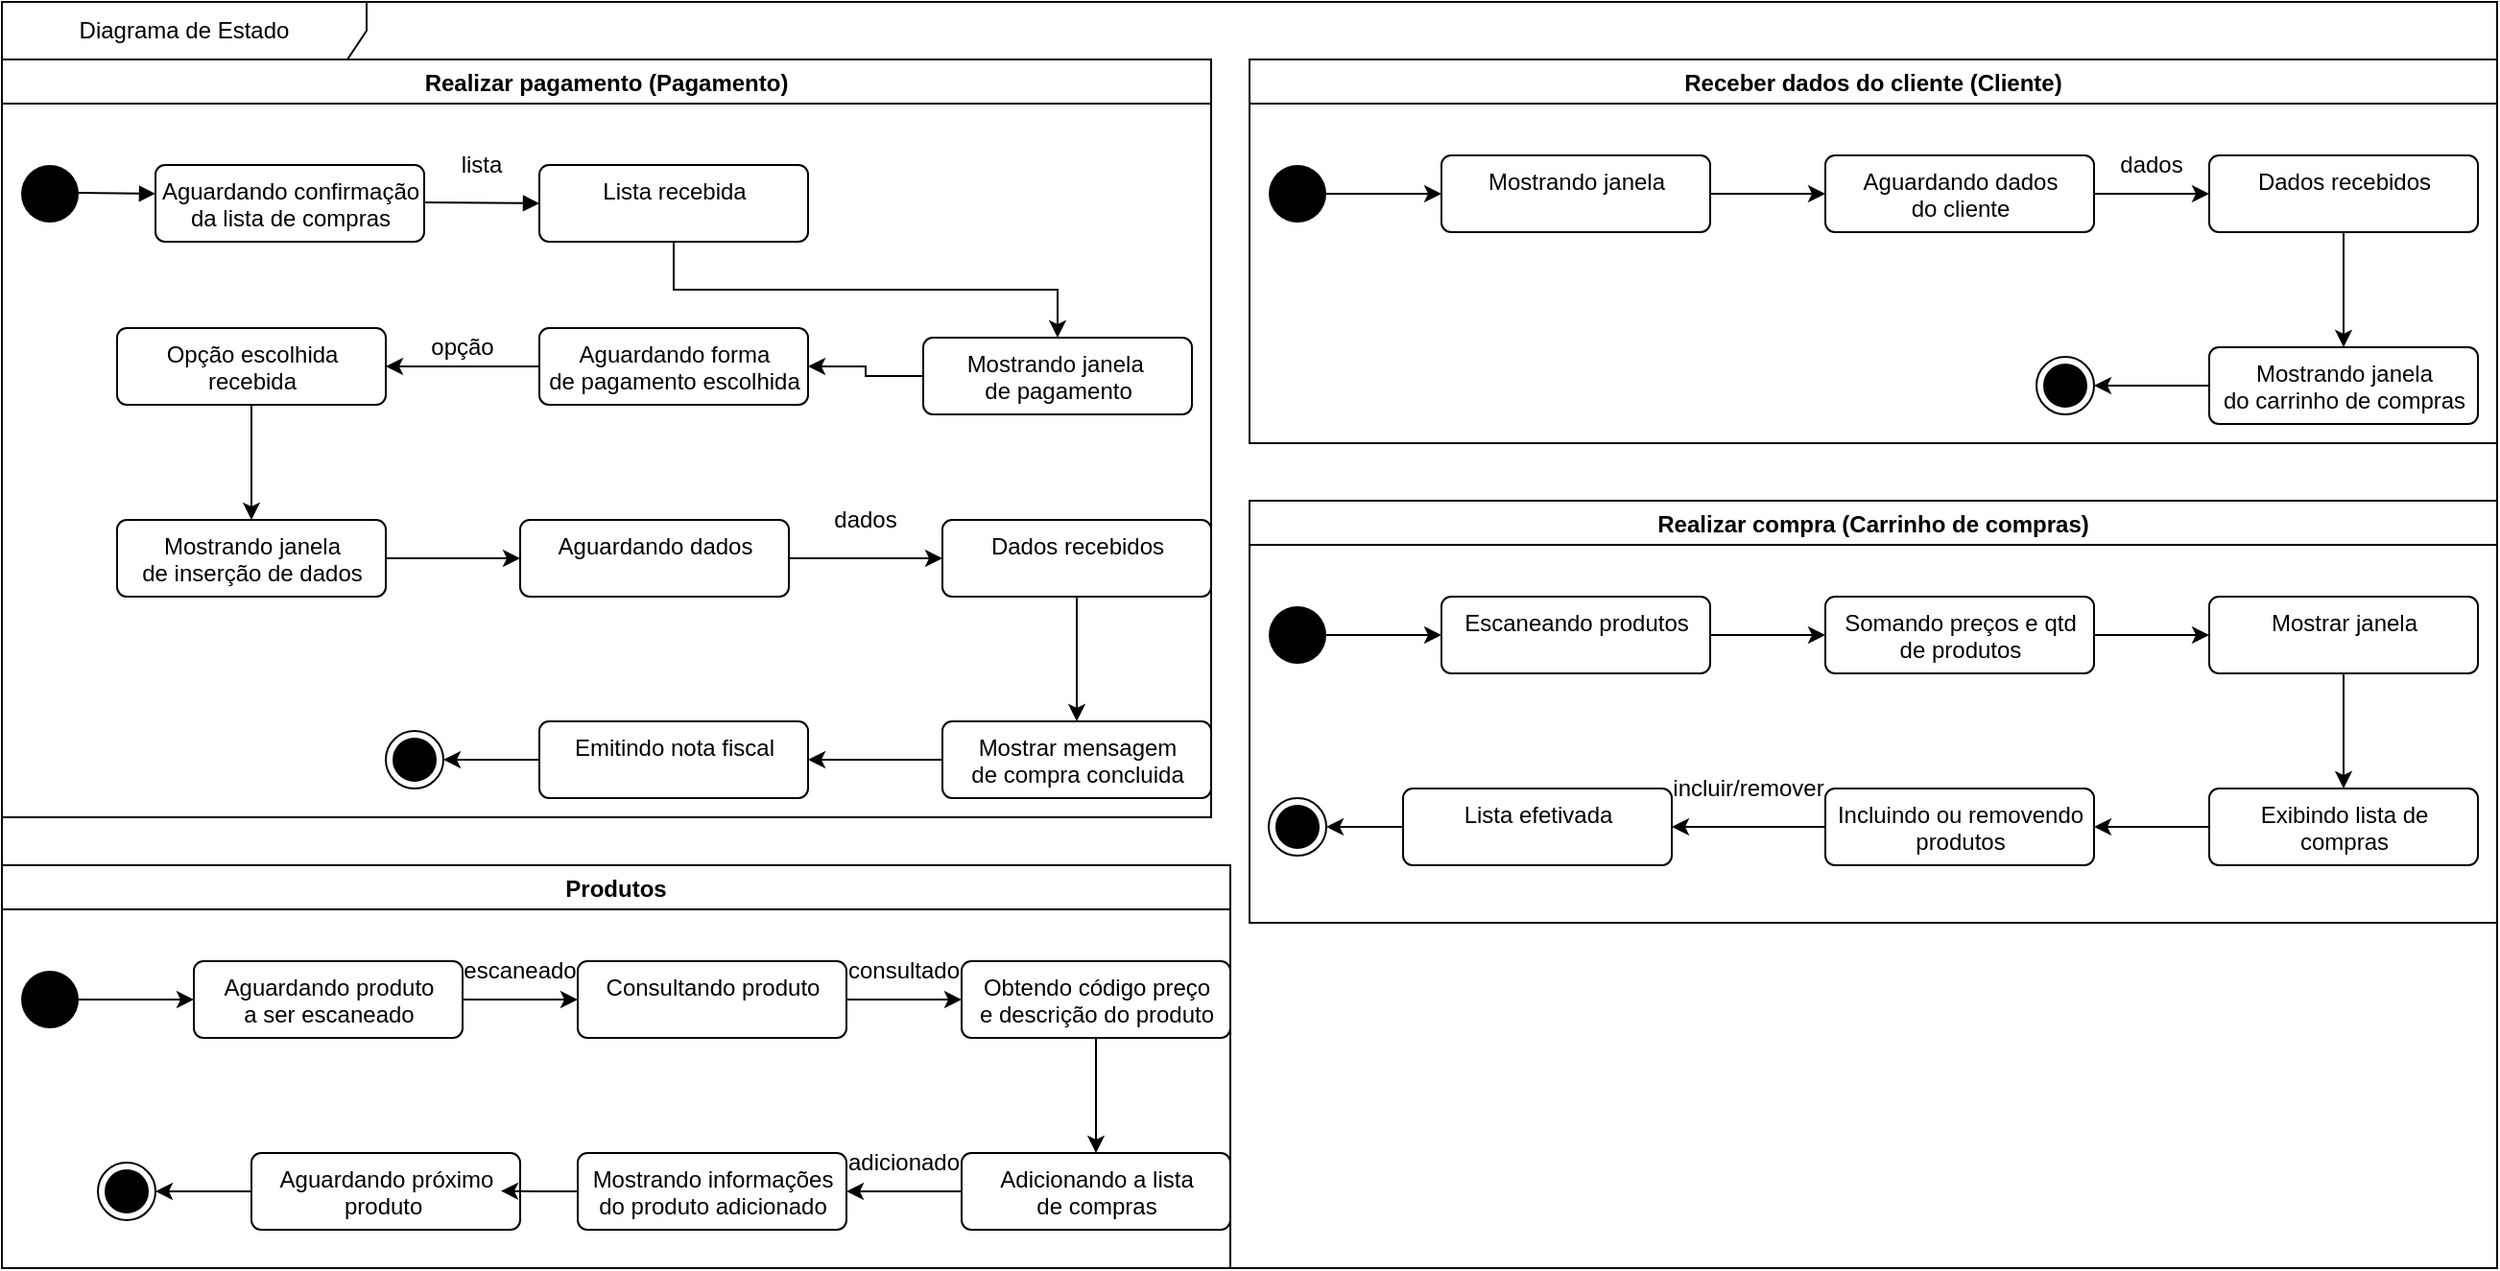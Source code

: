 <mxfile version="19.0.0" type="github">
  <diagram id="4aUw_wrClPsjFu7yYyRC" name="Page-1">
    <mxGraphModel dx="1218" dy="743" grid="1" gridSize="10" guides="1" tooltips="1" connect="1" arrows="1" fold="1" page="1" pageScale="1" pageWidth="827" pageHeight="1169" math="0" shadow="0">
      <root>
        <mxCell id="0" />
        <mxCell id="1" parent="0" />
        <mxCell id="NF2p5wCzMgQzKfVqhTqe-2" value="Realizar pagamento (Pagamento)" style="swimlane;" vertex="1" parent="1">
          <mxGeometry x="40" y="180" width="630" height="395" as="geometry" />
        </mxCell>
        <mxCell id="NF2p5wCzMgQzKfVqhTqe-5" value="" style="ellipse;fillColor=#000000;strokeColor=none;" vertex="1" parent="NF2p5wCzMgQzKfVqhTqe-2">
          <mxGeometry x="10" y="55" width="30" height="30" as="geometry" />
        </mxCell>
        <mxCell id="NF2p5wCzMgQzKfVqhTqe-11" value="" style="html=1;verticalAlign=bottom;labelBackgroundColor=none;endArrow=block;endFill=1;rounded=0;" edge="1" parent="NF2p5wCzMgQzKfVqhTqe-2">
          <mxGeometry width="160" relative="1" as="geometry">
            <mxPoint x="220" y="74.5" as="sourcePoint" />
            <mxPoint x="280" y="75" as="targetPoint" />
          </mxGeometry>
        </mxCell>
        <mxCell id="NF2p5wCzMgQzKfVqhTqe-12" value="Mostrando janela&amp;nbsp;&lt;br&gt;de pagamento" style="html=1;align=center;verticalAlign=top;rounded=1;absoluteArcSize=1;arcSize=10;dashed=0;" vertex="1" parent="NF2p5wCzMgQzKfVqhTqe-2">
          <mxGeometry x="480" y="145" width="140" height="40" as="geometry" />
        </mxCell>
        <UserObject label="opção" placeholders="1" id="NF2p5wCzMgQzKfVqhTqe-21">
          <mxCell style="text;html=1;strokeColor=none;fillColor=none;align=center;verticalAlign=middle;whiteSpace=wrap;overflow=hidden;" vertex="1" parent="NF2p5wCzMgQzKfVqhTqe-2">
            <mxGeometry x="190" y="140" width="100" height="20" as="geometry" />
          </mxCell>
        </UserObject>
        <UserObject label="dados" placeholders="1" id="NF2p5wCzMgQzKfVqhTqe-28">
          <mxCell style="text;html=1;strokeColor=none;fillColor=none;align=center;verticalAlign=middle;whiteSpace=wrap;overflow=hidden;" vertex="1" parent="NF2p5wCzMgQzKfVqhTqe-2">
            <mxGeometry x="400" y="230" width="100" height="20" as="geometry" />
          </mxCell>
        </UserObject>
        <mxCell id="NF2p5wCzMgQzKfVqhTqe-33" style="edgeStyle=orthogonalEdgeStyle;rounded=0;orthogonalLoop=1;jettySize=auto;html=1;exitX=0;exitY=0.5;exitDx=0;exitDy=0;entryX=1;entryY=0.5;entryDx=0;entryDy=0;" edge="1" parent="NF2p5wCzMgQzKfVqhTqe-2" source="NF2p5wCzMgQzKfVqhTqe-30" target="NF2p5wCzMgQzKfVqhTqe-32">
          <mxGeometry relative="1" as="geometry" />
        </mxCell>
        <mxCell id="NF2p5wCzMgQzKfVqhTqe-30" value="Mostrar mensagem&lt;br&gt;de compra concluida" style="html=1;align=center;verticalAlign=top;rounded=1;absoluteArcSize=1;arcSize=10;dashed=0;" vertex="1" parent="NF2p5wCzMgQzKfVqhTqe-2">
          <mxGeometry x="490" y="345" width="140" height="40" as="geometry" />
        </mxCell>
        <mxCell id="NF2p5wCzMgQzKfVqhTqe-32" value="Emitindo nota fiscal" style="html=1;align=center;verticalAlign=top;rounded=1;absoluteArcSize=1;arcSize=10;dashed=0;" vertex="1" parent="NF2p5wCzMgQzKfVqhTqe-2">
          <mxGeometry x="280" y="345" width="140" height="40" as="geometry" />
        </mxCell>
        <mxCell id="NF2p5wCzMgQzKfVqhTqe-34" value="" style="ellipse;html=1;shape=endState;fillColor=#000000;strokeColor=#000000;" vertex="1" parent="NF2p5wCzMgQzKfVqhTqe-2">
          <mxGeometry x="200" y="350" width="30" height="30" as="geometry" />
        </mxCell>
        <mxCell id="NF2p5wCzMgQzKfVqhTqe-35" style="edgeStyle=orthogonalEdgeStyle;rounded=0;orthogonalLoop=1;jettySize=auto;html=1;exitX=0;exitY=0.5;exitDx=0;exitDy=0;entryX=1;entryY=0.5;entryDx=0;entryDy=0;" edge="1" parent="NF2p5wCzMgQzKfVqhTqe-2" source="NF2p5wCzMgQzKfVqhTqe-32" target="NF2p5wCzMgQzKfVqhTqe-34">
          <mxGeometry relative="1" as="geometry" />
        </mxCell>
        <mxCell id="NF2p5wCzMgQzKfVqhTqe-8" value="Aguardando confirmação&lt;br&gt;da lista de compras" style="html=1;align=center;verticalAlign=top;rounded=1;absoluteArcSize=1;arcSize=10;dashed=0;" vertex="1" parent="NF2p5wCzMgQzKfVqhTqe-2">
          <mxGeometry x="80" y="55" width="140" height="40" as="geometry" />
        </mxCell>
        <mxCell id="NF2p5wCzMgQzKfVqhTqe-10" value="Lista recebida" style="html=1;align=center;verticalAlign=top;rounded=1;absoluteArcSize=1;arcSize=10;dashed=0;" vertex="1" parent="NF2p5wCzMgQzKfVqhTqe-2">
          <mxGeometry x="280" y="55" width="140" height="40" as="geometry" />
        </mxCell>
        <UserObject label="lista" placeholders="1" id="NF2p5wCzMgQzKfVqhTqe-36">
          <mxCell style="text;html=1;strokeColor=none;fillColor=none;align=center;verticalAlign=middle;whiteSpace=wrap;overflow=hidden;" vertex="1" parent="NF2p5wCzMgQzKfVqhTqe-2">
            <mxGeometry x="200" y="45" width="100" height="20" as="geometry" />
          </mxCell>
        </UserObject>
        <mxCell id="NF2p5wCzMgQzKfVqhTqe-14" style="edgeStyle=orthogonalEdgeStyle;rounded=0;orthogonalLoop=1;jettySize=auto;html=1;exitX=0.5;exitY=1;exitDx=0;exitDy=0;entryX=0.5;entryY=0;entryDx=0;entryDy=0;" edge="1" parent="NF2p5wCzMgQzKfVqhTqe-2" source="NF2p5wCzMgQzKfVqhTqe-10" target="NF2p5wCzMgQzKfVqhTqe-12">
          <mxGeometry relative="1" as="geometry">
            <mxPoint x="550" y="140" as="targetPoint" />
          </mxGeometry>
        </mxCell>
        <mxCell id="NF2p5wCzMgQzKfVqhTqe-7" value="" style="html=1;verticalAlign=bottom;labelBackgroundColor=none;endArrow=block;endFill=1;rounded=0;" edge="1" parent="1">
          <mxGeometry width="160" relative="1" as="geometry">
            <mxPoint x="80" y="249.5" as="sourcePoint" />
            <mxPoint x="120" y="250" as="targetPoint" />
          </mxGeometry>
        </mxCell>
        <mxCell id="NF2p5wCzMgQzKfVqhTqe-20" style="edgeStyle=orthogonalEdgeStyle;rounded=0;orthogonalLoop=1;jettySize=auto;html=1;exitX=0;exitY=0.5;exitDx=0;exitDy=0;" edge="1" parent="1" source="NF2p5wCzMgQzKfVqhTqe-16" target="NF2p5wCzMgQzKfVqhTqe-19">
          <mxGeometry relative="1" as="geometry" />
        </mxCell>
        <mxCell id="NF2p5wCzMgQzKfVqhTqe-16" value="Aguardando forma&lt;br&gt;de pagamento escolhida" style="html=1;align=center;verticalAlign=top;rounded=1;absoluteArcSize=1;arcSize=10;dashed=0;" vertex="1" parent="1">
          <mxGeometry x="320" y="320" width="140" height="40" as="geometry" />
        </mxCell>
        <mxCell id="NF2p5wCzMgQzKfVqhTqe-17" style="edgeStyle=orthogonalEdgeStyle;rounded=0;orthogonalLoop=1;jettySize=auto;html=1;exitX=0;exitY=0.5;exitDx=0;exitDy=0;" edge="1" parent="1" source="NF2p5wCzMgQzKfVqhTqe-12" target="NF2p5wCzMgQzKfVqhTqe-16">
          <mxGeometry relative="1" as="geometry" />
        </mxCell>
        <mxCell id="NF2p5wCzMgQzKfVqhTqe-23" style="edgeStyle=orthogonalEdgeStyle;rounded=0;orthogonalLoop=1;jettySize=auto;html=1;exitX=0.5;exitY=1;exitDx=0;exitDy=0;" edge="1" parent="1" source="NF2p5wCzMgQzKfVqhTqe-19" target="NF2p5wCzMgQzKfVqhTqe-22">
          <mxGeometry relative="1" as="geometry" />
        </mxCell>
        <mxCell id="NF2p5wCzMgQzKfVqhTqe-19" value="Opção escolhida&lt;br&gt;recebida" style="html=1;align=center;verticalAlign=top;rounded=1;absoluteArcSize=1;arcSize=10;dashed=0;" vertex="1" parent="1">
          <mxGeometry x="100" y="320" width="140" height="40" as="geometry" />
        </mxCell>
        <mxCell id="NF2p5wCzMgQzKfVqhTqe-25" style="edgeStyle=orthogonalEdgeStyle;rounded=0;orthogonalLoop=1;jettySize=auto;html=1;exitX=1;exitY=0.5;exitDx=0;exitDy=0;" edge="1" parent="1" source="NF2p5wCzMgQzKfVqhTqe-22" target="NF2p5wCzMgQzKfVqhTqe-24">
          <mxGeometry relative="1" as="geometry" />
        </mxCell>
        <mxCell id="NF2p5wCzMgQzKfVqhTqe-22" value="Mostrando janela&lt;br&gt;de inserção de dados" style="html=1;align=center;verticalAlign=top;rounded=1;absoluteArcSize=1;arcSize=10;dashed=0;" vertex="1" parent="1">
          <mxGeometry x="100" y="420" width="140" height="40" as="geometry" />
        </mxCell>
        <mxCell id="NF2p5wCzMgQzKfVqhTqe-27" style="edgeStyle=orthogonalEdgeStyle;rounded=0;orthogonalLoop=1;jettySize=auto;html=1;exitX=1;exitY=0.5;exitDx=0;exitDy=0;entryX=0;entryY=0.5;entryDx=0;entryDy=0;" edge="1" parent="1" source="NF2p5wCzMgQzKfVqhTqe-24" target="NF2p5wCzMgQzKfVqhTqe-26">
          <mxGeometry relative="1" as="geometry" />
        </mxCell>
        <mxCell id="NF2p5wCzMgQzKfVqhTqe-24" value="Aguardando dados" style="html=1;align=center;verticalAlign=top;rounded=1;absoluteArcSize=1;arcSize=10;dashed=0;" vertex="1" parent="1">
          <mxGeometry x="310" y="420" width="140" height="40" as="geometry" />
        </mxCell>
        <mxCell id="NF2p5wCzMgQzKfVqhTqe-31" style="edgeStyle=orthogonalEdgeStyle;rounded=0;orthogonalLoop=1;jettySize=auto;html=1;exitX=0.5;exitY=1;exitDx=0;exitDy=0;entryX=0.5;entryY=0;entryDx=0;entryDy=0;" edge="1" parent="1" source="NF2p5wCzMgQzKfVqhTqe-26" target="NF2p5wCzMgQzKfVqhTqe-30">
          <mxGeometry relative="1" as="geometry" />
        </mxCell>
        <mxCell id="NF2p5wCzMgQzKfVqhTqe-26" value="Dados recebidos" style="html=1;align=center;verticalAlign=top;rounded=1;absoluteArcSize=1;arcSize=10;dashed=0;" vertex="1" parent="1">
          <mxGeometry x="530" y="420" width="140" height="40" as="geometry" />
        </mxCell>
        <mxCell id="NF2p5wCzMgQzKfVqhTqe-52" value="Receber dados do cliente (Cliente)" style="swimlane;" vertex="1" parent="1">
          <mxGeometry x="690" y="180" width="650" height="200" as="geometry" />
        </mxCell>
        <mxCell id="NF2p5wCzMgQzKfVqhTqe-76" style="edgeStyle=orthogonalEdgeStyle;rounded=0;orthogonalLoop=1;jettySize=auto;html=1;exitX=1;exitY=0.5;exitDx=0;exitDy=0;entryX=0;entryY=0.5;entryDx=0;entryDy=0;" edge="1" parent="NF2p5wCzMgQzKfVqhTqe-52" source="NF2p5wCzMgQzKfVqhTqe-53" target="NF2p5wCzMgQzKfVqhTqe-66">
          <mxGeometry relative="1" as="geometry" />
        </mxCell>
        <mxCell id="NF2p5wCzMgQzKfVqhTqe-53" value="" style="ellipse;fillColor=#000000;strokeColor=none;" vertex="1" parent="NF2p5wCzMgQzKfVqhTqe-52">
          <mxGeometry x="10" y="55" width="30" height="30" as="geometry" />
        </mxCell>
        <mxCell id="NF2p5wCzMgQzKfVqhTqe-70" style="edgeStyle=orthogonalEdgeStyle;rounded=0;orthogonalLoop=1;jettySize=auto;html=1;entryX=0;entryY=0.5;entryDx=0;entryDy=0;" edge="1" parent="NF2p5wCzMgQzKfVqhTqe-52" source="NF2p5wCzMgQzKfVqhTqe-66" target="NF2p5wCzMgQzKfVqhTqe-67">
          <mxGeometry relative="1" as="geometry" />
        </mxCell>
        <mxCell id="NF2p5wCzMgQzKfVqhTqe-66" value="Mostrando janela" style="html=1;align=center;verticalAlign=top;rounded=1;absoluteArcSize=1;arcSize=10;dashed=0;" vertex="1" parent="NF2p5wCzMgQzKfVqhTqe-52">
          <mxGeometry x="100" y="50" width="140" height="40" as="geometry" />
        </mxCell>
        <mxCell id="NF2p5wCzMgQzKfVqhTqe-71" style="edgeStyle=orthogonalEdgeStyle;rounded=0;orthogonalLoop=1;jettySize=auto;html=1;entryX=0;entryY=0.5;entryDx=0;entryDy=0;" edge="1" parent="NF2p5wCzMgQzKfVqhTqe-52" source="NF2p5wCzMgQzKfVqhTqe-67" target="NF2p5wCzMgQzKfVqhTqe-68">
          <mxGeometry relative="1" as="geometry" />
        </mxCell>
        <mxCell id="NF2p5wCzMgQzKfVqhTqe-67" value="Aguardando dados&lt;br&gt;do cliente" style="html=1;align=center;verticalAlign=top;rounded=1;absoluteArcSize=1;arcSize=10;dashed=0;" vertex="1" parent="NF2p5wCzMgQzKfVqhTqe-52">
          <mxGeometry x="300" y="50" width="140" height="40" as="geometry" />
        </mxCell>
        <mxCell id="NF2p5wCzMgQzKfVqhTqe-73" style="edgeStyle=orthogonalEdgeStyle;rounded=0;orthogonalLoop=1;jettySize=auto;html=1;exitX=0.5;exitY=1;exitDx=0;exitDy=0;" edge="1" parent="NF2p5wCzMgQzKfVqhTqe-52" source="NF2p5wCzMgQzKfVqhTqe-68">
          <mxGeometry relative="1" as="geometry">
            <mxPoint x="570" y="150" as="targetPoint" />
          </mxGeometry>
        </mxCell>
        <mxCell id="NF2p5wCzMgQzKfVqhTqe-68" value="Dados recebidos" style="html=1;align=center;verticalAlign=top;rounded=1;absoluteArcSize=1;arcSize=10;dashed=0;" vertex="1" parent="NF2p5wCzMgQzKfVqhTqe-52">
          <mxGeometry x="500" y="50" width="140" height="40" as="geometry" />
        </mxCell>
        <mxCell id="NF2p5wCzMgQzKfVqhTqe-75" style="edgeStyle=orthogonalEdgeStyle;rounded=0;orthogonalLoop=1;jettySize=auto;html=1;exitX=0;exitY=0.5;exitDx=0;exitDy=0;" edge="1" parent="NF2p5wCzMgQzKfVqhTqe-52" source="NF2p5wCzMgQzKfVqhTqe-69" target="NF2p5wCzMgQzKfVqhTqe-74">
          <mxGeometry relative="1" as="geometry" />
        </mxCell>
        <mxCell id="NF2p5wCzMgQzKfVqhTqe-69" value="Mostrando janela&lt;br&gt;do carrinho de compras" style="html=1;align=center;verticalAlign=top;rounded=1;absoluteArcSize=1;arcSize=10;dashed=0;" vertex="1" parent="NF2p5wCzMgQzKfVqhTqe-52">
          <mxGeometry x="500" y="150" width="140" height="40" as="geometry" />
        </mxCell>
        <mxCell id="NF2p5wCzMgQzKfVqhTqe-72" value="dados" style="text;html=1;strokeColor=none;fillColor=none;align=center;verticalAlign=middle;whiteSpace=wrap;rounded=0;" vertex="1" parent="NF2p5wCzMgQzKfVqhTqe-52">
          <mxGeometry x="440" y="40" width="60" height="30" as="geometry" />
        </mxCell>
        <mxCell id="NF2p5wCzMgQzKfVqhTqe-74" value="" style="ellipse;html=1;shape=endState;fillColor=#000000;strokeColor=#000000;" vertex="1" parent="NF2p5wCzMgQzKfVqhTqe-52">
          <mxGeometry x="410" y="155" width="30" height="30" as="geometry" />
        </mxCell>
        <mxCell id="NF2p5wCzMgQzKfVqhTqe-77" value="Realizar compra (Carrinho de compras)" style="swimlane;" vertex="1" parent="1">
          <mxGeometry x="690" y="410" width="650" height="220" as="geometry" />
        </mxCell>
        <mxCell id="NF2p5wCzMgQzKfVqhTqe-78" style="edgeStyle=orthogonalEdgeStyle;rounded=0;orthogonalLoop=1;jettySize=auto;html=1;exitX=1;exitY=0.5;exitDx=0;exitDy=0;entryX=0;entryY=0.5;entryDx=0;entryDy=0;" edge="1" parent="NF2p5wCzMgQzKfVqhTqe-77" source="NF2p5wCzMgQzKfVqhTqe-79" target="NF2p5wCzMgQzKfVqhTqe-81">
          <mxGeometry relative="1" as="geometry" />
        </mxCell>
        <mxCell id="NF2p5wCzMgQzKfVqhTqe-79" value="" style="ellipse;fillColor=#000000;strokeColor=none;" vertex="1" parent="NF2p5wCzMgQzKfVqhTqe-77">
          <mxGeometry x="10" y="55" width="30" height="30" as="geometry" />
        </mxCell>
        <mxCell id="NF2p5wCzMgQzKfVqhTqe-80" style="edgeStyle=orthogonalEdgeStyle;rounded=0;orthogonalLoop=1;jettySize=auto;html=1;entryX=0;entryY=0.5;entryDx=0;entryDy=0;" edge="1" parent="NF2p5wCzMgQzKfVqhTqe-77" source="NF2p5wCzMgQzKfVqhTqe-81" target="NF2p5wCzMgQzKfVqhTqe-83">
          <mxGeometry relative="1" as="geometry" />
        </mxCell>
        <mxCell id="NF2p5wCzMgQzKfVqhTqe-81" value="Escaneando produtos" style="html=1;align=center;verticalAlign=top;rounded=1;absoluteArcSize=1;arcSize=10;dashed=0;" vertex="1" parent="NF2p5wCzMgQzKfVqhTqe-77">
          <mxGeometry x="100" y="50" width="140" height="40" as="geometry" />
        </mxCell>
        <mxCell id="NF2p5wCzMgQzKfVqhTqe-82" style="edgeStyle=orthogonalEdgeStyle;rounded=0;orthogonalLoop=1;jettySize=auto;html=1;entryX=0;entryY=0.5;entryDx=0;entryDy=0;" edge="1" parent="NF2p5wCzMgQzKfVqhTqe-77" source="NF2p5wCzMgQzKfVqhTqe-83" target="NF2p5wCzMgQzKfVqhTqe-85">
          <mxGeometry relative="1" as="geometry" />
        </mxCell>
        <mxCell id="NF2p5wCzMgQzKfVqhTqe-83" value="Somando preços e qtd&lt;br&gt;de produtos" style="html=1;align=center;verticalAlign=top;rounded=1;absoluteArcSize=1;arcSize=10;dashed=0;" vertex="1" parent="NF2p5wCzMgQzKfVqhTqe-77">
          <mxGeometry x="300" y="50" width="140" height="40" as="geometry" />
        </mxCell>
        <mxCell id="NF2p5wCzMgQzKfVqhTqe-84" style="edgeStyle=orthogonalEdgeStyle;rounded=0;orthogonalLoop=1;jettySize=auto;html=1;exitX=0.5;exitY=1;exitDx=0;exitDy=0;" edge="1" parent="NF2p5wCzMgQzKfVqhTqe-77" source="NF2p5wCzMgQzKfVqhTqe-85">
          <mxGeometry relative="1" as="geometry">
            <mxPoint x="570" y="150" as="targetPoint" />
          </mxGeometry>
        </mxCell>
        <mxCell id="NF2p5wCzMgQzKfVqhTqe-85" value="Mostrar janela" style="html=1;align=center;verticalAlign=top;rounded=1;absoluteArcSize=1;arcSize=10;dashed=0;" vertex="1" parent="NF2p5wCzMgQzKfVqhTqe-77">
          <mxGeometry x="500" y="50" width="140" height="40" as="geometry" />
        </mxCell>
        <mxCell id="NF2p5wCzMgQzKfVqhTqe-91" style="edgeStyle=orthogonalEdgeStyle;rounded=0;orthogonalLoop=1;jettySize=auto;html=1;exitX=0;exitY=0.5;exitDx=0;exitDy=0;entryX=1;entryY=0.5;entryDx=0;entryDy=0;" edge="1" parent="NF2p5wCzMgQzKfVqhTqe-77" source="NF2p5wCzMgQzKfVqhTqe-87" target="NF2p5wCzMgQzKfVqhTqe-90">
          <mxGeometry relative="1" as="geometry" />
        </mxCell>
        <mxCell id="NF2p5wCzMgQzKfVqhTqe-87" value="Exibindo lista de&lt;br&gt;compras" style="html=1;align=center;verticalAlign=top;rounded=1;absoluteArcSize=1;arcSize=10;dashed=0;" vertex="1" parent="NF2p5wCzMgQzKfVqhTqe-77">
          <mxGeometry x="500" y="150" width="140" height="40" as="geometry" />
        </mxCell>
        <mxCell id="NF2p5wCzMgQzKfVqhTqe-89" value="" style="ellipse;html=1;shape=endState;fillColor=#000000;strokeColor=#000000;" vertex="1" parent="NF2p5wCzMgQzKfVqhTqe-77">
          <mxGeometry x="10" y="155" width="30" height="30" as="geometry" />
        </mxCell>
        <mxCell id="NF2p5wCzMgQzKfVqhTqe-119" style="edgeStyle=orthogonalEdgeStyle;rounded=0;orthogonalLoop=1;jettySize=auto;html=1;exitX=0;exitY=0.5;exitDx=0;exitDy=0;entryX=1;entryY=0.5;entryDx=0;entryDy=0;" edge="1" parent="NF2p5wCzMgQzKfVqhTqe-77" source="NF2p5wCzMgQzKfVqhTqe-90" target="NF2p5wCzMgQzKfVqhTqe-94">
          <mxGeometry relative="1" as="geometry" />
        </mxCell>
        <mxCell id="NF2p5wCzMgQzKfVqhTqe-90" value="Incluindo ou removendo&lt;br&gt;produtos" style="html=1;align=center;verticalAlign=top;rounded=1;absoluteArcSize=1;arcSize=10;dashed=0;" vertex="1" parent="NF2p5wCzMgQzKfVqhTqe-77">
          <mxGeometry x="300" y="150" width="140" height="40" as="geometry" />
        </mxCell>
        <mxCell id="NF2p5wCzMgQzKfVqhTqe-93" value="incluir/remover" style="text;html=1;strokeColor=none;fillColor=none;align=center;verticalAlign=middle;whiteSpace=wrap;rounded=0;" vertex="1" parent="NF2p5wCzMgQzKfVqhTqe-77">
          <mxGeometry x="230" y="140" width="60" height="20" as="geometry" />
        </mxCell>
        <mxCell id="NF2p5wCzMgQzKfVqhTqe-95" style="edgeStyle=orthogonalEdgeStyle;rounded=0;orthogonalLoop=1;jettySize=auto;html=1;exitX=0;exitY=0.5;exitDx=0;exitDy=0;entryX=1;entryY=0.5;entryDx=0;entryDy=0;" edge="1" parent="NF2p5wCzMgQzKfVqhTqe-77" source="NF2p5wCzMgQzKfVqhTqe-94" target="NF2p5wCzMgQzKfVqhTqe-89">
          <mxGeometry relative="1" as="geometry" />
        </mxCell>
        <mxCell id="NF2p5wCzMgQzKfVqhTqe-94" value="Lista efetivada" style="html=1;align=center;verticalAlign=top;rounded=1;absoluteArcSize=1;arcSize=10;dashed=0;" vertex="1" parent="NF2p5wCzMgQzKfVqhTqe-77">
          <mxGeometry x="80" y="150" width="140" height="40" as="geometry" />
        </mxCell>
        <mxCell id="NF2p5wCzMgQzKfVqhTqe-96" value="Produtos" style="swimlane;" vertex="1" parent="1">
          <mxGeometry x="40" y="600" width="640" height="210" as="geometry" />
        </mxCell>
        <mxCell id="NF2p5wCzMgQzKfVqhTqe-97" style="edgeStyle=orthogonalEdgeStyle;rounded=0;orthogonalLoop=1;jettySize=auto;html=1;exitX=1;exitY=0.5;exitDx=0;exitDy=0;entryX=0;entryY=0.5;entryDx=0;entryDy=0;" edge="1" parent="NF2p5wCzMgQzKfVqhTqe-96" source="NF2p5wCzMgQzKfVqhTqe-98" target="NF2p5wCzMgQzKfVqhTqe-100">
          <mxGeometry relative="1" as="geometry" />
        </mxCell>
        <mxCell id="NF2p5wCzMgQzKfVqhTqe-98" value="" style="ellipse;fillColor=#000000;strokeColor=none;" vertex="1" parent="NF2p5wCzMgQzKfVqhTqe-96">
          <mxGeometry x="10" y="55" width="30" height="30" as="geometry" />
        </mxCell>
        <mxCell id="NF2p5wCzMgQzKfVqhTqe-99" style="edgeStyle=orthogonalEdgeStyle;rounded=0;orthogonalLoop=1;jettySize=auto;html=1;entryX=0;entryY=0.5;entryDx=0;entryDy=0;" edge="1" parent="NF2p5wCzMgQzKfVqhTqe-96" source="NF2p5wCzMgQzKfVqhTqe-100" target="NF2p5wCzMgQzKfVqhTqe-102">
          <mxGeometry relative="1" as="geometry" />
        </mxCell>
        <mxCell id="NF2p5wCzMgQzKfVqhTqe-100" value="Aguardando produto&lt;br&gt;a ser escaneado" style="html=1;align=center;verticalAlign=top;rounded=1;absoluteArcSize=1;arcSize=10;dashed=0;" vertex="1" parent="NF2p5wCzMgQzKfVqhTqe-96">
          <mxGeometry x="100" y="50" width="140" height="40" as="geometry" />
        </mxCell>
        <mxCell id="NF2p5wCzMgQzKfVqhTqe-101" style="edgeStyle=orthogonalEdgeStyle;rounded=0;orthogonalLoop=1;jettySize=auto;html=1;entryX=0;entryY=0.5;entryDx=0;entryDy=0;" edge="1" parent="NF2p5wCzMgQzKfVqhTqe-96" source="NF2p5wCzMgQzKfVqhTqe-102" target="NF2p5wCzMgQzKfVqhTqe-104">
          <mxGeometry relative="1" as="geometry" />
        </mxCell>
        <mxCell id="NF2p5wCzMgQzKfVqhTqe-102" value="Consultando produto" style="html=1;align=center;verticalAlign=top;rounded=1;absoluteArcSize=1;arcSize=10;dashed=0;" vertex="1" parent="NF2p5wCzMgQzKfVqhTqe-96">
          <mxGeometry x="300" y="50" width="140" height="40" as="geometry" />
        </mxCell>
        <mxCell id="NF2p5wCzMgQzKfVqhTqe-103" style="edgeStyle=orthogonalEdgeStyle;rounded=0;orthogonalLoop=1;jettySize=auto;html=1;exitX=0.5;exitY=1;exitDx=0;exitDy=0;" edge="1" parent="NF2p5wCzMgQzKfVqhTqe-96" source="NF2p5wCzMgQzKfVqhTqe-104">
          <mxGeometry relative="1" as="geometry">
            <mxPoint x="570" y="150" as="targetPoint" />
          </mxGeometry>
        </mxCell>
        <mxCell id="NF2p5wCzMgQzKfVqhTqe-104" value="Obtendo código preço&lt;br&gt;e descrição do produto" style="html=1;align=center;verticalAlign=top;rounded=1;absoluteArcSize=1;arcSize=10;dashed=0;" vertex="1" parent="NF2p5wCzMgQzKfVqhTqe-96">
          <mxGeometry x="500" y="50" width="140" height="40" as="geometry" />
        </mxCell>
        <mxCell id="NF2p5wCzMgQzKfVqhTqe-105" style="edgeStyle=orthogonalEdgeStyle;rounded=0;orthogonalLoop=1;jettySize=auto;html=1;exitX=0;exitY=0.5;exitDx=0;exitDy=0;entryX=1;entryY=0.5;entryDx=0;entryDy=0;" edge="1" parent="NF2p5wCzMgQzKfVqhTqe-96" source="NF2p5wCzMgQzKfVqhTqe-106" target="NF2p5wCzMgQzKfVqhTqe-108">
          <mxGeometry relative="1" as="geometry" />
        </mxCell>
        <mxCell id="NF2p5wCzMgQzKfVqhTqe-106" value="Adicionando a lista&lt;br&gt;de compras" style="html=1;align=center;verticalAlign=top;rounded=1;absoluteArcSize=1;arcSize=10;dashed=0;" vertex="1" parent="NF2p5wCzMgQzKfVqhTqe-96">
          <mxGeometry x="500" y="150" width="140" height="40" as="geometry" />
        </mxCell>
        <mxCell id="NF2p5wCzMgQzKfVqhTqe-107" value="" style="ellipse;html=1;shape=endState;fillColor=#000000;strokeColor=#000000;" vertex="1" parent="NF2p5wCzMgQzKfVqhTqe-96">
          <mxGeometry x="50" y="155" width="30" height="30" as="geometry" />
        </mxCell>
        <mxCell id="NF2p5wCzMgQzKfVqhTqe-108" value="Mostrando informações&lt;br&gt;do produto adicionado" style="html=1;align=center;verticalAlign=top;rounded=1;absoluteArcSize=1;arcSize=10;dashed=0;" vertex="1" parent="NF2p5wCzMgQzKfVqhTqe-96">
          <mxGeometry x="300" y="150" width="140" height="40" as="geometry" />
        </mxCell>
        <mxCell id="NF2p5wCzMgQzKfVqhTqe-109" value="consultado" style="text;html=1;strokeColor=none;fillColor=none;align=center;verticalAlign=middle;whiteSpace=wrap;rounded=0;" vertex="1" parent="NF2p5wCzMgQzKfVqhTqe-96">
          <mxGeometry x="440" y="40" width="60" height="30" as="geometry" />
        </mxCell>
        <mxCell id="NF2p5wCzMgQzKfVqhTqe-110" style="edgeStyle=orthogonalEdgeStyle;rounded=0;orthogonalLoop=1;jettySize=auto;html=1;exitX=0;exitY=0.5;exitDx=0;exitDy=0;entryX=1;entryY=0.5;entryDx=0;entryDy=0;" edge="1" parent="NF2p5wCzMgQzKfVqhTqe-96" source="NF2p5wCzMgQzKfVqhTqe-111" target="NF2p5wCzMgQzKfVqhTqe-107">
          <mxGeometry relative="1" as="geometry" />
        </mxCell>
        <mxCell id="NF2p5wCzMgQzKfVqhTqe-111" value="Aguardando próximo&lt;br&gt;produto&amp;nbsp;" style="html=1;align=center;verticalAlign=top;rounded=1;absoluteArcSize=1;arcSize=10;dashed=0;" vertex="1" parent="NF2p5wCzMgQzKfVqhTqe-96">
          <mxGeometry x="130" y="150" width="140" height="40" as="geometry" />
        </mxCell>
        <mxCell id="NF2p5wCzMgQzKfVqhTqe-112" value="adicionado" style="text;html=1;strokeColor=none;fillColor=none;align=center;verticalAlign=middle;whiteSpace=wrap;rounded=0;" vertex="1" parent="NF2p5wCzMgQzKfVqhTqe-96">
          <mxGeometry x="440" y="140" width="60" height="30" as="geometry" />
        </mxCell>
        <mxCell id="NF2p5wCzMgQzKfVqhTqe-113" value="escaneado" style="text;html=1;strokeColor=none;fillColor=none;align=center;verticalAlign=middle;whiteSpace=wrap;rounded=0;" vertex="1" parent="NF2p5wCzMgQzKfVqhTqe-96">
          <mxGeometry x="240" y="40" width="60" height="30" as="geometry" />
        </mxCell>
        <mxCell id="NF2p5wCzMgQzKfVqhTqe-115" style="edgeStyle=orthogonalEdgeStyle;rounded=0;orthogonalLoop=1;jettySize=auto;html=1;exitX=0;exitY=0.5;exitDx=0;exitDy=0;" edge="1" parent="1" source="NF2p5wCzMgQzKfVqhTqe-108">
          <mxGeometry relative="1" as="geometry">
            <mxPoint x="300" y="769.75" as="targetPoint" />
          </mxGeometry>
        </mxCell>
        <mxCell id="NF2p5wCzMgQzKfVqhTqe-120" value="Diagrama de Estado" style="shape=umlFrame;whiteSpace=wrap;html=1;width=190;height=30;" vertex="1" parent="1">
          <mxGeometry x="40" y="150" width="1300" height="660" as="geometry" />
        </mxCell>
      </root>
    </mxGraphModel>
  </diagram>
</mxfile>
